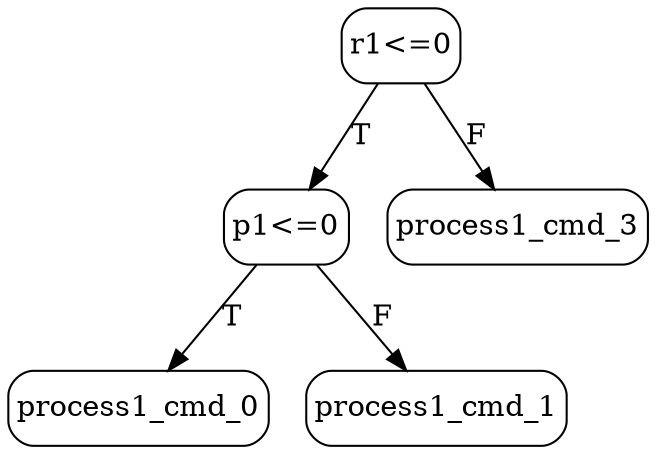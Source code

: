 // decision tree
digraph {
	2 [label=process1_cmd_0 margin="0.05,0.05" shape=box style=rounded]
	3 [label=process1_cmd_1 margin="0.05,0.05" shape=box style=rounded]
	1 [label="p1<=0" margin="0.05,0.05" shape=box style=rounded]
	1 -> 2 [label=T]
	1 -> 3 [label=F]
	4 [label=process1_cmd_3 margin="0.05,0.05" shape=box style=rounded]
	0 [label="r1<=0" margin="0.05,0.05" shape=box style=rounded]
	0 -> 1 [label=T]
	0 -> 4 [label=F]
}
